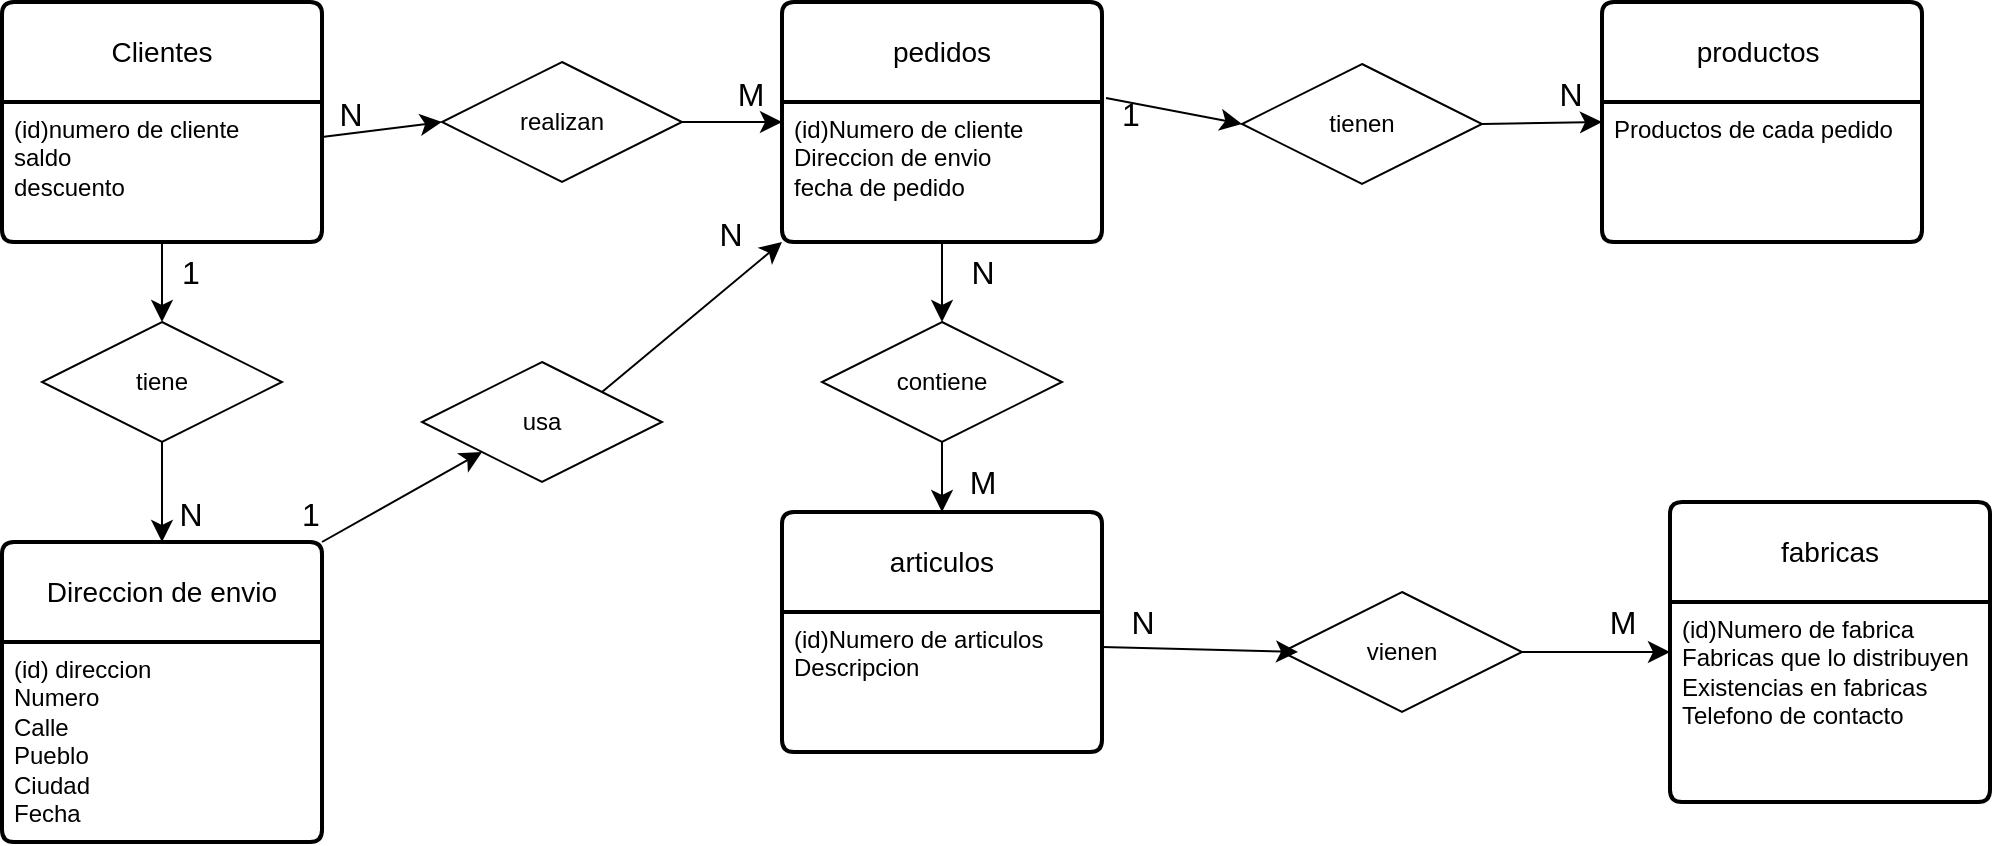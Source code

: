 <mxfile version="28.2.5">
  <diagram name="Página-1" id="HVJNSIb6kh4CN49gdlv5">
    <mxGraphModel dx="1333" dy="981" grid="1" gridSize="10" guides="1" tooltips="1" connect="1" arrows="1" fold="1" page="1" pageScale="1" pageWidth="827" pageHeight="1169" math="0" shadow="0">
      <root>
        <mxCell id="0" />
        <mxCell id="1" parent="0" />
        <mxCell id="EMFoxrK3-Nk2DSFel8ci-5" value="Clientes" style="swimlane;childLayout=stackLayout;horizontal=1;startSize=50;horizontalStack=0;rounded=1;fontSize=14;fontStyle=0;strokeWidth=2;resizeParent=0;resizeLast=1;shadow=0;dashed=0;align=center;arcSize=4;whiteSpace=wrap;html=1;" vertex="1" parent="1">
          <mxGeometry x="110" y="110" width="160" height="120" as="geometry" />
        </mxCell>
        <mxCell id="EMFoxrK3-Nk2DSFel8ci-6" value="(id)numero de cliente&lt;div&gt;saldo&lt;/div&gt;&lt;div&gt;descuento&lt;/div&gt;" style="align=left;strokeColor=none;fillColor=none;spacingLeft=4;spacingRight=4;fontSize=12;verticalAlign=top;resizable=0;rotatable=0;part=1;html=1;whiteSpace=wrap;" vertex="1" parent="EMFoxrK3-Nk2DSFel8ci-5">
          <mxGeometry y="50" width="160" height="70" as="geometry" />
        </mxCell>
        <mxCell id="EMFoxrK3-Nk2DSFel8ci-7" value="articulos" style="swimlane;childLayout=stackLayout;horizontal=1;startSize=50;horizontalStack=0;rounded=1;fontSize=14;fontStyle=0;strokeWidth=2;resizeParent=0;resizeLast=1;shadow=0;dashed=0;align=center;arcSize=4;whiteSpace=wrap;html=1;" vertex="1" parent="1">
          <mxGeometry x="500" y="365" width="160" height="120" as="geometry" />
        </mxCell>
        <mxCell id="EMFoxrK3-Nk2DSFel8ci-8" value="(id)Numero de articulos&lt;div&gt;Descripcion&lt;/div&gt;" style="align=left;strokeColor=none;fillColor=none;spacingLeft=4;spacingRight=4;fontSize=12;verticalAlign=top;resizable=0;rotatable=0;part=1;html=1;whiteSpace=wrap;" vertex="1" parent="EMFoxrK3-Nk2DSFel8ci-7">
          <mxGeometry y="50" width="160" height="70" as="geometry" />
        </mxCell>
        <mxCell id="EMFoxrK3-Nk2DSFel8ci-9" value="pedidos" style="swimlane;childLayout=stackLayout;horizontal=1;startSize=50;horizontalStack=0;rounded=1;fontSize=14;fontStyle=0;strokeWidth=2;resizeParent=0;resizeLast=1;shadow=0;dashed=0;align=center;arcSize=4;whiteSpace=wrap;html=1;" vertex="1" parent="1">
          <mxGeometry x="500" y="110" width="160" height="120" as="geometry" />
        </mxCell>
        <mxCell id="EMFoxrK3-Nk2DSFel8ci-10" value="(id)Numero de cliente&lt;div&gt;Direccion de envio&lt;/div&gt;&lt;div&gt;fecha de pedido&lt;/div&gt;" style="align=left;strokeColor=none;fillColor=none;spacingLeft=4;spacingRight=4;fontSize=12;verticalAlign=top;resizable=0;rotatable=0;part=1;html=1;whiteSpace=wrap;" vertex="1" parent="EMFoxrK3-Nk2DSFel8ci-9">
          <mxGeometry y="50" width="160" height="70" as="geometry" />
        </mxCell>
        <mxCell id="EMFoxrK3-Nk2DSFel8ci-46" style="edgeStyle=none;curved=1;rounded=0;orthogonalLoop=1;jettySize=auto;html=1;exitX=1;exitY=0;exitDx=0;exitDy=0;entryX=0;entryY=1;entryDx=0;entryDy=0;fontSize=12;startSize=8;endSize=8;" edge="1" parent="1" source="EMFoxrK3-Nk2DSFel8ci-11" target="EMFoxrK3-Nk2DSFel8ci-45">
          <mxGeometry relative="1" as="geometry" />
        </mxCell>
        <mxCell id="EMFoxrK3-Nk2DSFel8ci-11" value="Direccion de envio" style="swimlane;childLayout=stackLayout;horizontal=1;startSize=50;horizontalStack=0;rounded=1;fontSize=14;fontStyle=0;strokeWidth=2;resizeParent=0;resizeLast=1;shadow=0;dashed=0;align=center;arcSize=4;whiteSpace=wrap;html=1;" vertex="1" parent="1">
          <mxGeometry x="110" y="380" width="160" height="150" as="geometry" />
        </mxCell>
        <mxCell id="EMFoxrK3-Nk2DSFel8ci-12" value="(id) direccion&lt;div&gt;Numero&lt;/div&gt;&lt;div&gt;Calle&lt;/div&gt;&lt;div&gt;Pueblo&lt;/div&gt;&lt;div&gt;Ciudad&lt;/div&gt;&lt;div&gt;Fecha&lt;/div&gt;" style="align=left;strokeColor=none;fillColor=none;spacingLeft=4;spacingRight=4;fontSize=12;verticalAlign=top;resizable=0;rotatable=0;part=1;html=1;whiteSpace=wrap;" vertex="1" parent="EMFoxrK3-Nk2DSFel8ci-11">
          <mxGeometry y="50" width="160" height="100" as="geometry" />
        </mxCell>
        <mxCell id="EMFoxrK3-Nk2DSFel8ci-13" style="edgeStyle=none;curved=1;rounded=0;orthogonalLoop=1;jettySize=auto;html=1;entryX=0.5;entryY=0;entryDx=0;entryDy=0;fontSize=12;startSize=8;endSize=8;" edge="1" parent="EMFoxrK3-Nk2DSFel8ci-11" source="EMFoxrK3-Nk2DSFel8ci-12" target="EMFoxrK3-Nk2DSFel8ci-12">
          <mxGeometry relative="1" as="geometry" />
        </mxCell>
        <mxCell id="EMFoxrK3-Nk2DSFel8ci-15" style="edgeStyle=none;curved=1;rounded=0;orthogonalLoop=1;jettySize=auto;html=1;exitX=0.5;exitY=1;exitDx=0;exitDy=0;entryX=0.5;entryY=0;entryDx=0;entryDy=0;fontSize=12;startSize=8;endSize=8;" edge="1" parent="1" source="EMFoxrK3-Nk2DSFel8ci-14" target="EMFoxrK3-Nk2DSFel8ci-11">
          <mxGeometry relative="1" as="geometry" />
        </mxCell>
        <mxCell id="EMFoxrK3-Nk2DSFel8ci-14" value="tiene" style="shape=rhombus;perimeter=rhombusPerimeter;whiteSpace=wrap;html=1;align=center;" vertex="1" parent="1">
          <mxGeometry x="130" y="270" width="120" height="60" as="geometry" />
        </mxCell>
        <mxCell id="EMFoxrK3-Nk2DSFel8ci-16" style="edgeStyle=none;curved=1;rounded=0;orthogonalLoop=1;jettySize=auto;html=1;exitX=0.5;exitY=1;exitDx=0;exitDy=0;entryX=0.5;entryY=0;entryDx=0;entryDy=0;fontSize=12;startSize=8;endSize=8;" edge="1" parent="1" source="EMFoxrK3-Nk2DSFel8ci-6" target="EMFoxrK3-Nk2DSFel8ci-14">
          <mxGeometry relative="1" as="geometry" />
        </mxCell>
        <mxCell id="EMFoxrK3-Nk2DSFel8ci-17" value="1" style="text;html=1;align=center;verticalAlign=middle;resizable=0;points=[];autosize=1;strokeColor=none;fillColor=none;fontSize=16;" vertex="1" parent="1">
          <mxGeometry x="189" y="230" width="30" height="30" as="geometry" />
        </mxCell>
        <mxCell id="EMFoxrK3-Nk2DSFel8ci-18" value="N" style="text;html=1;align=center;verticalAlign=middle;resizable=0;points=[];autosize=1;strokeColor=none;fillColor=none;fontSize=16;" vertex="1" parent="1">
          <mxGeometry x="184" y="351" width="40" height="30" as="geometry" />
        </mxCell>
        <mxCell id="EMFoxrK3-Nk2DSFel8ci-19" value="fabricas" style="swimlane;childLayout=stackLayout;horizontal=1;startSize=50;horizontalStack=0;rounded=1;fontSize=14;fontStyle=0;strokeWidth=2;resizeParent=0;resizeLast=1;shadow=0;dashed=0;align=center;arcSize=4;whiteSpace=wrap;html=1;" vertex="1" parent="1">
          <mxGeometry x="944" y="360" width="160" height="150" as="geometry" />
        </mxCell>
        <mxCell id="EMFoxrK3-Nk2DSFel8ci-20" value="&lt;div&gt;(id)Numero de fabrica&lt;/div&gt;Fabricas que lo distribuyen&lt;div&gt;Existencias en fabricas&lt;/div&gt;&lt;div&gt;Telefono de contacto&lt;/div&gt;&lt;div&gt;&lt;br&gt;&lt;/div&gt;" style="align=left;strokeColor=none;fillColor=none;spacingLeft=4;spacingRight=4;fontSize=12;verticalAlign=top;resizable=0;rotatable=0;part=1;html=1;whiteSpace=wrap;" vertex="1" parent="EMFoxrK3-Nk2DSFel8ci-19">
          <mxGeometry y="50" width="160" height="100" as="geometry" />
        </mxCell>
        <mxCell id="EMFoxrK3-Nk2DSFel8ci-23" style="edgeStyle=none;curved=1;rounded=0;orthogonalLoop=1;jettySize=auto;html=1;exitX=1;exitY=0.5;exitDx=0;exitDy=0;entryX=0;entryY=0.5;entryDx=0;entryDy=0;fontSize=12;startSize=8;endSize=8;" edge="1" parent="1" source="EMFoxrK3-Nk2DSFel8ci-21" target="EMFoxrK3-Nk2DSFel8ci-19">
          <mxGeometry relative="1" as="geometry" />
        </mxCell>
        <mxCell id="EMFoxrK3-Nk2DSFel8ci-21" value="vienen" style="shape=rhombus;perimeter=rhombusPerimeter;whiteSpace=wrap;html=1;align=center;" vertex="1" parent="1">
          <mxGeometry x="750" y="405" width="120" height="60" as="geometry" />
        </mxCell>
        <mxCell id="EMFoxrK3-Nk2DSFel8ci-22" style="edgeStyle=none;curved=1;rounded=0;orthogonalLoop=1;jettySize=auto;html=1;exitX=1;exitY=0.25;exitDx=0;exitDy=0;entryX=0.067;entryY=0.5;entryDx=0;entryDy=0;entryPerimeter=0;fontSize=12;startSize=8;endSize=8;" edge="1" parent="1" source="EMFoxrK3-Nk2DSFel8ci-8" target="EMFoxrK3-Nk2DSFel8ci-21">
          <mxGeometry relative="1" as="geometry" />
        </mxCell>
        <mxCell id="EMFoxrK3-Nk2DSFel8ci-24" value="N" style="text;html=1;align=center;verticalAlign=middle;resizable=0;points=[];autosize=1;strokeColor=none;fillColor=none;fontSize=16;" vertex="1" parent="1">
          <mxGeometry x="660" y="405" width="40" height="30" as="geometry" />
        </mxCell>
        <mxCell id="EMFoxrK3-Nk2DSFel8ci-25" value="M" style="text;html=1;align=center;verticalAlign=middle;resizable=0;points=[];autosize=1;strokeColor=none;fillColor=none;fontSize=16;" vertex="1" parent="1">
          <mxGeometry x="900" y="405" width="40" height="30" as="geometry" />
        </mxCell>
        <mxCell id="EMFoxrK3-Nk2DSFel8ci-26" value="productos&amp;nbsp;" style="swimlane;childLayout=stackLayout;horizontal=1;startSize=50;horizontalStack=0;rounded=1;fontSize=14;fontStyle=0;strokeWidth=2;resizeParent=0;resizeLast=1;shadow=0;dashed=0;align=center;arcSize=4;whiteSpace=wrap;html=1;" vertex="1" parent="1">
          <mxGeometry x="910" y="110" width="160" height="120" as="geometry" />
        </mxCell>
        <mxCell id="EMFoxrK3-Nk2DSFel8ci-27" value="Productos de cada pedido" style="align=left;strokeColor=none;fillColor=none;spacingLeft=4;spacingRight=4;fontSize=12;verticalAlign=top;resizable=0;rotatable=0;part=1;html=1;whiteSpace=wrap;" vertex="1" parent="EMFoxrK3-Nk2DSFel8ci-26">
          <mxGeometry y="50" width="160" height="70" as="geometry" />
        </mxCell>
        <mxCell id="EMFoxrK3-Nk2DSFel8ci-30" style="edgeStyle=none;curved=1;rounded=0;orthogonalLoop=1;jettySize=auto;html=1;exitX=1;exitY=0.5;exitDx=0;exitDy=0;entryX=0;entryY=0.5;entryDx=0;entryDy=0;fontSize=12;startSize=8;endSize=8;" edge="1" parent="1" source="EMFoxrK3-Nk2DSFel8ci-28" target="EMFoxrK3-Nk2DSFel8ci-26">
          <mxGeometry relative="1" as="geometry" />
        </mxCell>
        <mxCell id="EMFoxrK3-Nk2DSFel8ci-28" value="tienen" style="shape=rhombus;perimeter=rhombusPerimeter;whiteSpace=wrap;html=1;align=center;" vertex="1" parent="1">
          <mxGeometry x="730" y="141" width="120" height="60" as="geometry" />
        </mxCell>
        <mxCell id="EMFoxrK3-Nk2DSFel8ci-29" style="edgeStyle=none;curved=1;rounded=0;orthogonalLoop=1;jettySize=auto;html=1;exitX=0.1;exitY=0.233;exitDx=0;exitDy=0;entryX=0;entryY=0.5;entryDx=0;entryDy=0;fontSize=12;startSize=8;endSize=8;exitPerimeter=0;" edge="1" parent="1" source="EMFoxrK3-Nk2DSFel8ci-31" target="EMFoxrK3-Nk2DSFel8ci-28">
          <mxGeometry relative="1" as="geometry" />
        </mxCell>
        <mxCell id="EMFoxrK3-Nk2DSFel8ci-31" value="1" style="text;html=1;align=center;verticalAlign=middle;resizable=0;points=[];autosize=1;strokeColor=none;fillColor=none;fontSize=16;" vertex="1" parent="1">
          <mxGeometry x="659" y="151" width="30" height="30" as="geometry" />
        </mxCell>
        <mxCell id="EMFoxrK3-Nk2DSFel8ci-32" value="N" style="text;html=1;align=center;verticalAlign=middle;resizable=0;points=[];autosize=1;strokeColor=none;fillColor=none;fontSize=16;" vertex="1" parent="1">
          <mxGeometry x="874" y="141" width="40" height="30" as="geometry" />
        </mxCell>
        <mxCell id="EMFoxrK3-Nk2DSFel8ci-37" style="edgeStyle=none;curved=1;rounded=0;orthogonalLoop=1;jettySize=auto;html=1;exitX=1;exitY=0.5;exitDx=0;exitDy=0;entryX=0;entryY=0.5;entryDx=0;entryDy=0;fontSize=12;startSize=8;endSize=8;" edge="1" parent="1" source="EMFoxrK3-Nk2DSFel8ci-35" target="EMFoxrK3-Nk2DSFel8ci-9">
          <mxGeometry relative="1" as="geometry" />
        </mxCell>
        <mxCell id="EMFoxrK3-Nk2DSFel8ci-35" value="realizan" style="shape=rhombus;perimeter=rhombusPerimeter;whiteSpace=wrap;html=1;align=center;" vertex="1" parent="1">
          <mxGeometry x="330" y="140" width="120" height="60" as="geometry" />
        </mxCell>
        <mxCell id="EMFoxrK3-Nk2DSFel8ci-36" style="edgeStyle=none;curved=1;rounded=0;orthogonalLoop=1;jettySize=auto;html=1;exitX=1;exitY=0.25;exitDx=0;exitDy=0;entryX=0;entryY=0.5;entryDx=0;entryDy=0;fontSize=12;startSize=8;endSize=8;" edge="1" parent="1" source="EMFoxrK3-Nk2DSFel8ci-6" target="EMFoxrK3-Nk2DSFel8ci-35">
          <mxGeometry relative="1" as="geometry" />
        </mxCell>
        <mxCell id="EMFoxrK3-Nk2DSFel8ci-38" value="N" style="text;html=1;align=center;verticalAlign=middle;resizable=0;points=[];autosize=1;strokeColor=none;fillColor=none;fontSize=16;" vertex="1" parent="1">
          <mxGeometry x="264" y="151" width="40" height="30" as="geometry" />
        </mxCell>
        <mxCell id="EMFoxrK3-Nk2DSFel8ci-39" value="M" style="text;html=1;align=center;verticalAlign=middle;resizable=0;points=[];autosize=1;strokeColor=none;fillColor=none;fontSize=16;" vertex="1" parent="1">
          <mxGeometry x="464" y="141" width="40" height="30" as="geometry" />
        </mxCell>
        <mxCell id="EMFoxrK3-Nk2DSFel8ci-42" style="edgeStyle=none;curved=1;rounded=0;orthogonalLoop=1;jettySize=auto;html=1;exitX=0.5;exitY=1;exitDx=0;exitDy=0;entryX=0.5;entryY=0;entryDx=0;entryDy=0;fontSize=12;startSize=8;endSize=8;" edge="1" parent="1" source="EMFoxrK3-Nk2DSFel8ci-40" target="EMFoxrK3-Nk2DSFel8ci-7">
          <mxGeometry relative="1" as="geometry" />
        </mxCell>
        <mxCell id="EMFoxrK3-Nk2DSFel8ci-40" value="contiene" style="shape=rhombus;perimeter=rhombusPerimeter;whiteSpace=wrap;html=1;align=center;" vertex="1" parent="1">
          <mxGeometry x="520" y="270" width="120" height="60" as="geometry" />
        </mxCell>
        <mxCell id="EMFoxrK3-Nk2DSFel8ci-41" style="edgeStyle=none;curved=1;rounded=0;orthogonalLoop=1;jettySize=auto;html=1;exitX=0.5;exitY=1;exitDx=0;exitDy=0;entryX=0.5;entryY=0;entryDx=0;entryDy=0;fontSize=12;startSize=8;endSize=8;" edge="1" parent="1" source="EMFoxrK3-Nk2DSFel8ci-10" target="EMFoxrK3-Nk2DSFel8ci-40">
          <mxGeometry relative="1" as="geometry" />
        </mxCell>
        <mxCell id="EMFoxrK3-Nk2DSFel8ci-43" value="N" style="text;html=1;align=center;verticalAlign=middle;resizable=0;points=[];autosize=1;strokeColor=none;fillColor=none;fontSize=16;" vertex="1" parent="1">
          <mxGeometry x="580" y="230" width="40" height="30" as="geometry" />
        </mxCell>
        <mxCell id="EMFoxrK3-Nk2DSFel8ci-44" value="M" style="text;html=1;align=center;verticalAlign=middle;resizable=0;points=[];autosize=1;strokeColor=none;fillColor=none;fontSize=16;" vertex="1" parent="1">
          <mxGeometry x="580" y="335" width="40" height="30" as="geometry" />
        </mxCell>
        <mxCell id="EMFoxrK3-Nk2DSFel8ci-47" style="edgeStyle=none;curved=1;rounded=0;orthogonalLoop=1;jettySize=auto;html=1;exitX=1;exitY=0;exitDx=0;exitDy=0;entryX=0;entryY=1;entryDx=0;entryDy=0;fontSize=12;startSize=8;endSize=8;" edge="1" parent="1" source="EMFoxrK3-Nk2DSFel8ci-45" target="EMFoxrK3-Nk2DSFel8ci-9">
          <mxGeometry relative="1" as="geometry" />
        </mxCell>
        <mxCell id="EMFoxrK3-Nk2DSFel8ci-45" value="usa" style="shape=rhombus;perimeter=rhombusPerimeter;whiteSpace=wrap;html=1;align=center;" vertex="1" parent="1">
          <mxGeometry x="320" y="290" width="120" height="60" as="geometry" />
        </mxCell>
        <mxCell id="EMFoxrK3-Nk2DSFel8ci-48" value="N" style="text;html=1;align=center;verticalAlign=middle;resizable=0;points=[];autosize=1;strokeColor=none;fillColor=none;fontSize=16;" vertex="1" parent="1">
          <mxGeometry x="454" y="211" width="40" height="30" as="geometry" />
        </mxCell>
        <mxCell id="EMFoxrK3-Nk2DSFel8ci-49" value="1" style="text;html=1;align=center;verticalAlign=middle;resizable=0;points=[];autosize=1;strokeColor=none;fillColor=none;fontSize=16;" vertex="1" parent="1">
          <mxGeometry x="249" y="351" width="30" height="30" as="geometry" />
        </mxCell>
      </root>
    </mxGraphModel>
  </diagram>
</mxfile>
